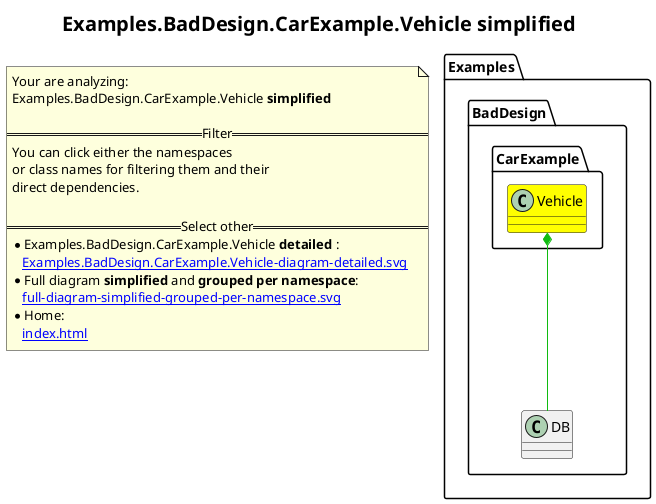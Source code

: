 @startuml
skinparam linetype ortho
title <size:20>Examples.BadDesign.CarExample.Vehicle **simplified** </size>
note "Your are analyzing:\nExamples.BadDesign.CarExample.Vehicle **simplified** \n\n==Filter==\nYou can click either the namespaces \nor class names for filtering them and their\ndirect dependencies.\n\n==Select other==\n* Examples.BadDesign.CarExample.Vehicle **detailed** :\n   [[Examples.BadDesign.CarExample.Vehicle-diagram-detailed.svg]]\n* Full diagram **simplified** and **grouped per namespace**:\n   [[full-diagram-simplified-grouped-per-namespace.svg]]\n* Home:\n   [[index.html]]" as FloatingNote
  class Examples.BadDesign.DB [[Examples.BadDesign.DB-diagram-simplified.svg]]  {
  }
    class Examples.BadDesign.CarExample.Vehicle [[Examples.BadDesign.CarExample.Vehicle-diagram-simplified.svg]] #yellow {
    }
 ' *************************************** 
 ' *************************************** 
 ' *************************************** 
' Class relations extracted from namespace:
' Examples.BadDesign
' Class relations extracted from namespace:
' Examples.BadDesign.CarExample
Examples.BadDesign.CarExample.Vehicle *-[#10BB10]- Examples.BadDesign.DB 
@enduml
